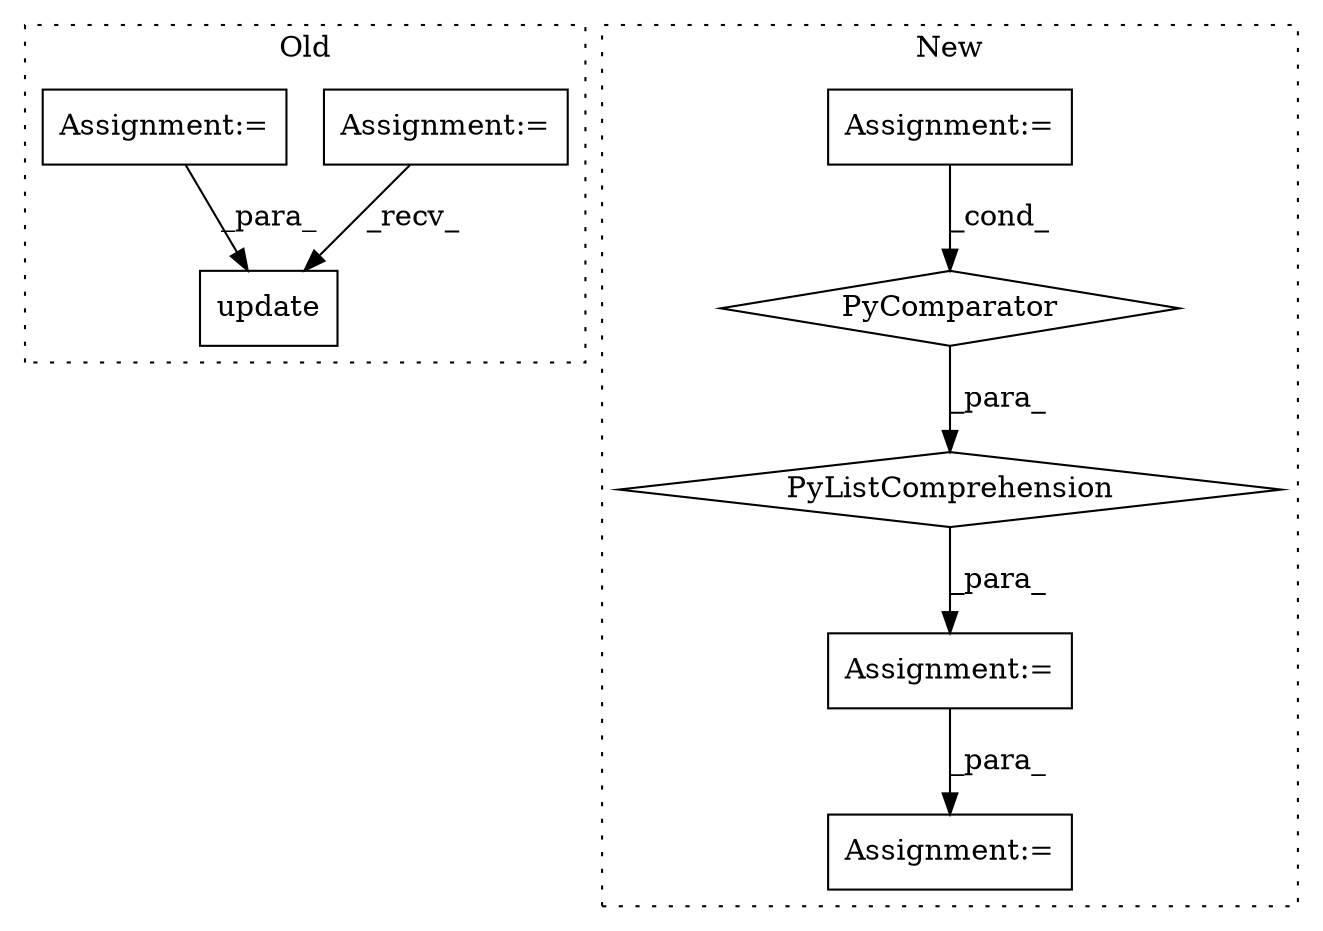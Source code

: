 digraph G {
subgraph cluster0 {
1 [label="update" a="32" s="4412,4523" l="7,1" shape="box"];
7 [label="Assignment:=" a="7" s="3493" l="1" shape="box"];
8 [label="Assignment:=" a="7" s="4342" l="1" shape="box"];
label = "Old";
style="dotted";
}
subgraph cluster1 {
2 [label="PyListComprehension" a="109" s="4482" l="237" shape="diamond"];
3 [label="Assignment:=" a="7" s="4675" l="36" shape="box"];
4 [label="Assignment:=" a="7" s="4468" l="14" shape="box"];
5 [label="PyComparator" a="113" s="4675" l="36" shape="diamond"];
6 [label="Assignment:=" a="7" s="4817" l="1" shape="box"];
label = "New";
style="dotted";
}
2 -> 4 [label="_para_"];
3 -> 5 [label="_cond_"];
4 -> 6 [label="_para_"];
5 -> 2 [label="_para_"];
7 -> 1 [label="_recv_"];
8 -> 1 [label="_para_"];
}